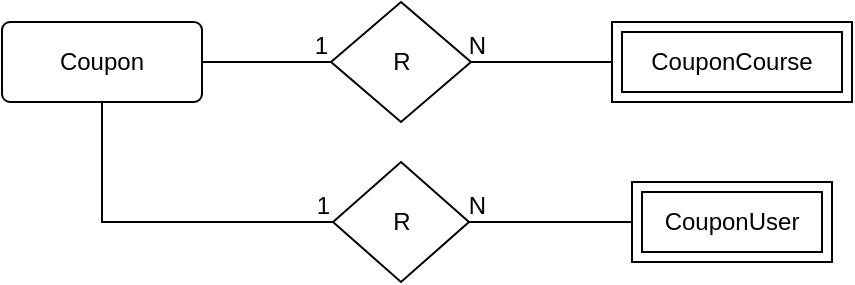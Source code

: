 <mxfile version="24.7.17">
  <diagram name="Page-1" id="XkhqbPnKvXT6jH8lJ0zS">
    <mxGraphModel dx="3296" dy="826" grid="1" gridSize="10" guides="1" tooltips="1" connect="1" arrows="1" fold="1" page="1" pageScale="1" pageWidth="850" pageHeight="1100" math="0" shadow="0">
      <root>
        <mxCell id="0" />
        <mxCell id="1" parent="0" />
        <mxCell id="05LjkS9wX3UKktbrYfMJ-1" value="Coupon" style="rounded=1;arcSize=10;whiteSpace=wrap;html=1;align=center;" parent="1" vertex="1">
          <mxGeometry x="-1530" y="410" width="100" height="40" as="geometry" />
        </mxCell>
        <mxCell id="05LjkS9wX3UKktbrYfMJ-2" value="CouponCourse" style="shape=ext;margin=3;double=1;whiteSpace=wrap;html=1;align=center;" parent="1" vertex="1">
          <mxGeometry x="-1225" y="410" width="120" height="40" as="geometry" />
        </mxCell>
        <mxCell id="05LjkS9wX3UKktbrYfMJ-3" value="R" style="shape=rhombus;perimeter=rhombusPerimeter;whiteSpace=wrap;html=1;align=center;" parent="1" vertex="1">
          <mxGeometry x="-1365.5" y="400" width="70" height="60" as="geometry" />
        </mxCell>
        <mxCell id="05LjkS9wX3UKktbrYfMJ-4" value="" style="endArrow=none;html=1;rounded=0;" parent="1" source="05LjkS9wX3UKktbrYfMJ-2" target="05LjkS9wX3UKktbrYfMJ-3" edge="1">
          <mxGeometry relative="1" as="geometry">
            <mxPoint x="-1440" y="520" as="sourcePoint" />
            <mxPoint x="-1280" y="520" as="targetPoint" />
          </mxGeometry>
        </mxCell>
        <mxCell id="05LjkS9wX3UKktbrYfMJ-5" value="N" style="resizable=0;html=1;whiteSpace=wrap;align=right;verticalAlign=bottom;" parent="05LjkS9wX3UKktbrYfMJ-4" connectable="0" vertex="1">
          <mxGeometry x="1" relative="1" as="geometry">
            <mxPoint x="9" as="offset" />
          </mxGeometry>
        </mxCell>
        <mxCell id="05LjkS9wX3UKktbrYfMJ-6" value="" style="endArrow=none;html=1;rounded=0;" parent="1" source="05LjkS9wX3UKktbrYfMJ-1" target="05LjkS9wX3UKktbrYfMJ-3" edge="1">
          <mxGeometry relative="1" as="geometry">
            <mxPoint x="-1360" y="500" as="sourcePoint" />
            <mxPoint x="-1200" y="500" as="targetPoint" />
          </mxGeometry>
        </mxCell>
        <mxCell id="05LjkS9wX3UKktbrYfMJ-7" value="1" style="resizable=0;html=1;whiteSpace=wrap;align=right;verticalAlign=bottom;" parent="05LjkS9wX3UKktbrYfMJ-6" connectable="0" vertex="1">
          <mxGeometry x="1" relative="1" as="geometry" />
        </mxCell>
        <mxCell id="05LjkS9wX3UKktbrYfMJ-8" value="CouponUser" style="shape=ext;margin=3;double=1;whiteSpace=wrap;html=1;align=center;" parent="1" vertex="1">
          <mxGeometry x="-1215" y="490" width="100" height="40" as="geometry" />
        </mxCell>
        <mxCell id="05LjkS9wX3UKktbrYfMJ-9" value="R" style="shape=rhombus;perimeter=rhombusPerimeter;whiteSpace=wrap;html=1;align=center;" parent="1" vertex="1">
          <mxGeometry x="-1364.5" y="480" width="68" height="60" as="geometry" />
        </mxCell>
        <mxCell id="05LjkS9wX3UKktbrYfMJ-10" value="" style="endArrow=none;html=1;rounded=0;" parent="1" source="05LjkS9wX3UKktbrYfMJ-8" target="05LjkS9wX3UKktbrYfMJ-9" edge="1">
          <mxGeometry relative="1" as="geometry">
            <mxPoint x="-1480" y="550" as="sourcePoint" />
            <mxPoint x="-1320" y="550" as="targetPoint" />
          </mxGeometry>
        </mxCell>
        <mxCell id="05LjkS9wX3UKktbrYfMJ-11" value="N" style="resizable=0;html=1;whiteSpace=wrap;align=right;verticalAlign=bottom;" parent="05LjkS9wX3UKktbrYfMJ-10" connectable="0" vertex="1">
          <mxGeometry x="1" relative="1" as="geometry">
            <mxPoint x="10" as="offset" />
          </mxGeometry>
        </mxCell>
        <mxCell id="05LjkS9wX3UKktbrYfMJ-12" value="" style="endArrow=none;html=1;rounded=0;" parent="1" source="05LjkS9wX3UKktbrYfMJ-1" target="05LjkS9wX3UKktbrYfMJ-9" edge="1">
          <mxGeometry relative="1" as="geometry">
            <mxPoint x="-1530" y="490" as="sourcePoint" />
            <mxPoint x="-1370" y="490" as="targetPoint" />
            <Array as="points">
              <mxPoint x="-1480" y="510" />
            </Array>
          </mxGeometry>
        </mxCell>
        <mxCell id="05LjkS9wX3UKktbrYfMJ-13" value="1" style="resizable=0;html=1;whiteSpace=wrap;align=right;verticalAlign=bottom;" parent="05LjkS9wX3UKktbrYfMJ-12" connectable="0" vertex="1">
          <mxGeometry x="1" relative="1" as="geometry" />
        </mxCell>
      </root>
    </mxGraphModel>
  </diagram>
</mxfile>
